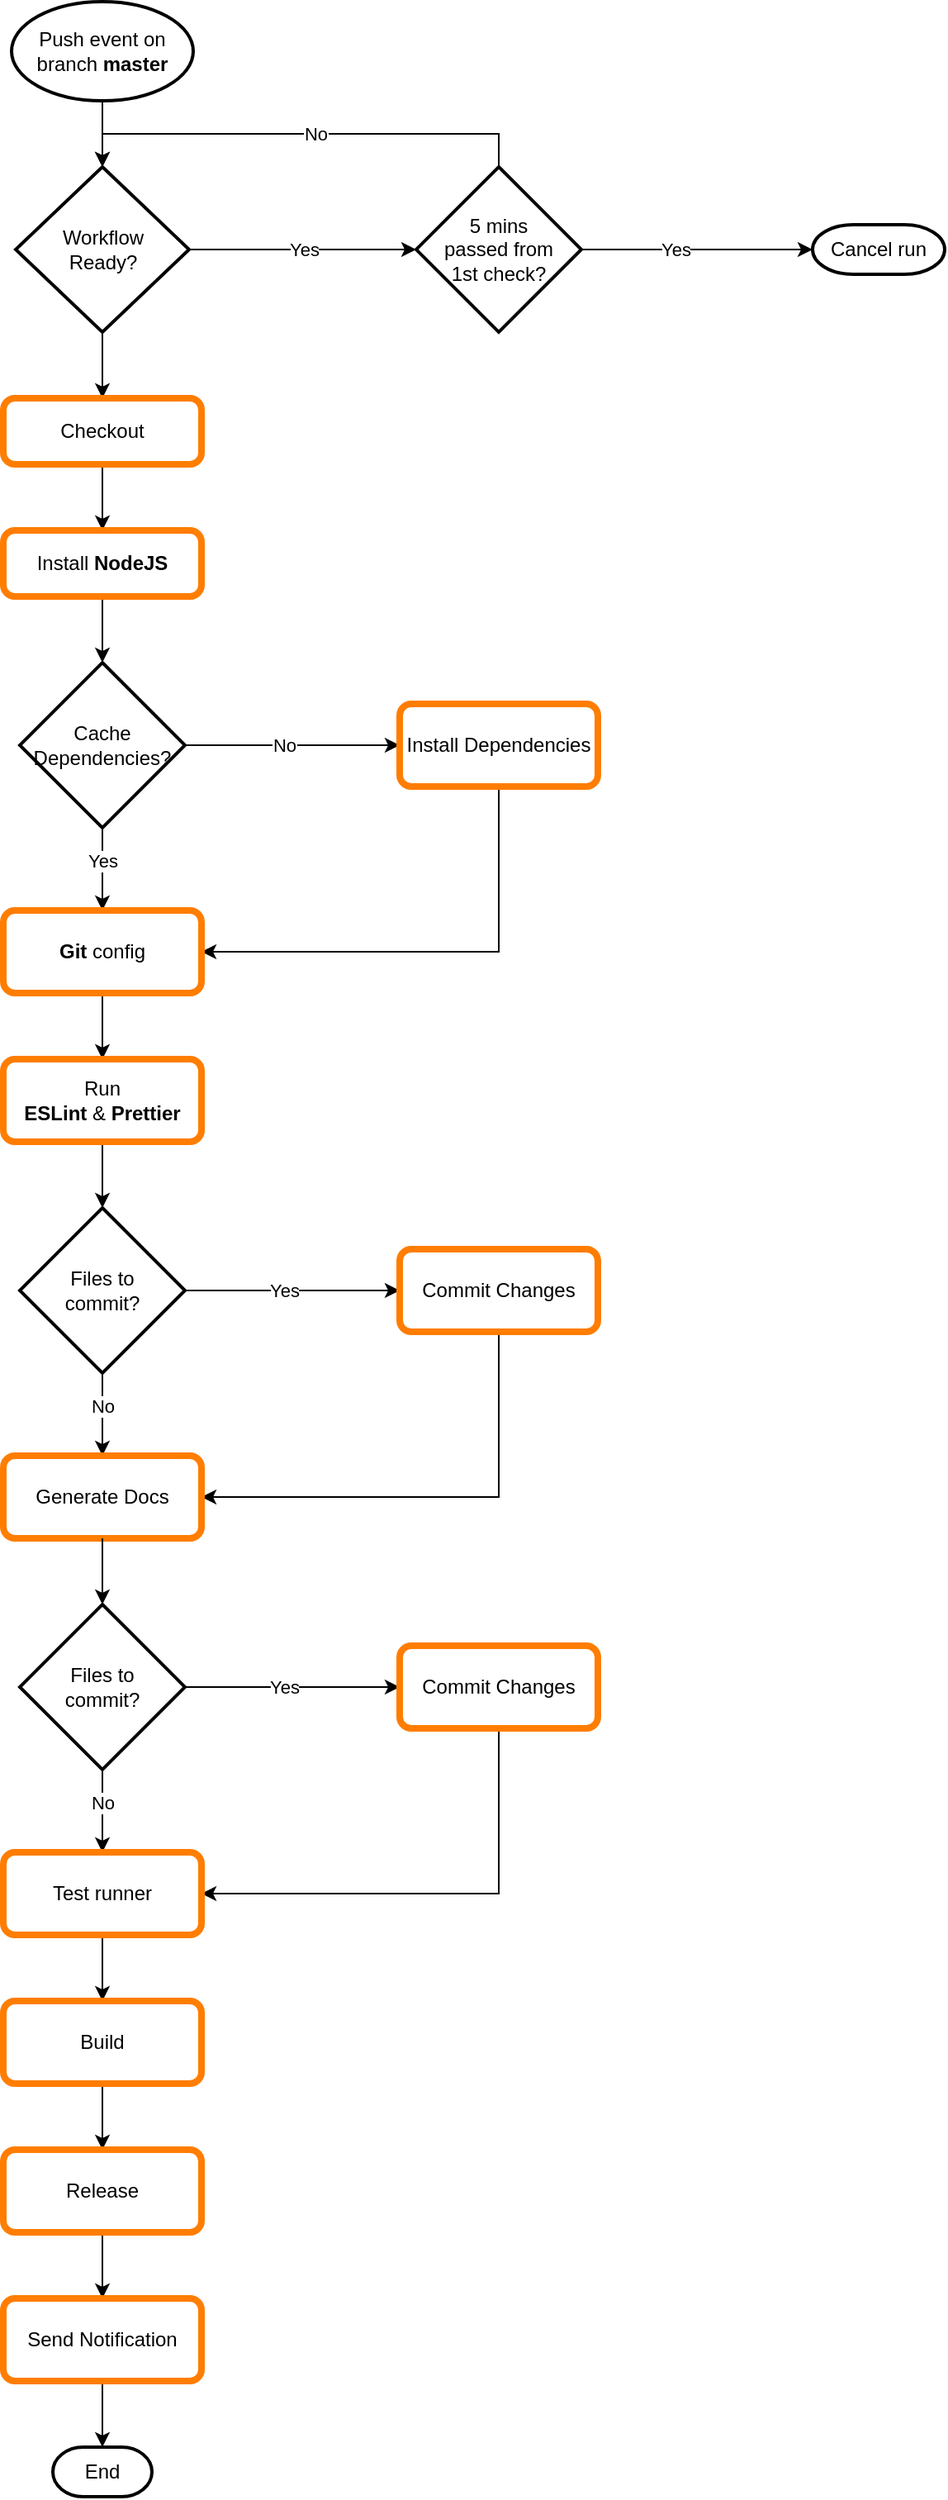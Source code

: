 <mxfile version="21.1.2" type="device">
  <diagram id="C5RBs43oDa-KdzZeNtuy" name="Page-1">
    <mxGraphModel dx="1314" dy="2037" grid="1" gridSize="10" guides="1" tooltips="1" connect="1" arrows="1" fold="1" page="1" pageScale="1" pageWidth="827" pageHeight="1169" math="0" shadow="0">
      <root>
        <mxCell id="WIyWlLk6GJQsqaUBKTNV-0" />
        <mxCell id="WIyWlLk6GJQsqaUBKTNV-1" parent="WIyWlLk6GJQsqaUBKTNV-0" />
        <mxCell id="9uluXXyxtx34aAbPC6YU-5" style="edgeStyle=orthogonalEdgeStyle;rounded=0;orthogonalLoop=1;jettySize=auto;html=1;exitX=0.5;exitY=1;exitDx=0;exitDy=0;exitPerimeter=0;" edge="1" parent="WIyWlLk6GJQsqaUBKTNV-1" source="9uluXXyxtx34aAbPC6YU-17" target="9uluXXyxtx34aAbPC6YU-4">
          <mxGeometry relative="1" as="geometry">
            <mxPoint x="200" y="60" as="sourcePoint" />
          </mxGeometry>
        </mxCell>
        <mxCell id="9uluXXyxtx34aAbPC6YU-7" style="edgeStyle=orthogonalEdgeStyle;rounded=0;orthogonalLoop=1;jettySize=auto;html=1;entryX=0;entryY=0.5;entryDx=0;entryDy=0;entryPerimeter=0;" edge="1" parent="WIyWlLk6GJQsqaUBKTNV-1" source="9uluXXyxtx34aAbPC6YU-4" target="9uluXXyxtx34aAbPC6YU-6">
          <mxGeometry relative="1" as="geometry" />
        </mxCell>
        <mxCell id="9uluXXyxtx34aAbPC6YU-8" value="Yes" style="edgeLabel;html=1;align=center;verticalAlign=middle;resizable=0;points=[];" vertex="1" connectable="0" parent="9uluXXyxtx34aAbPC6YU-7">
          <mxGeometry x="0.139" y="3" relative="1" as="geometry">
            <mxPoint x="-9" y="3" as="offset" />
          </mxGeometry>
        </mxCell>
        <mxCell id="9uluXXyxtx34aAbPC6YU-15" value="" style="edgeStyle=orthogonalEdgeStyle;rounded=0;orthogonalLoop=1;jettySize=auto;html=1;entryX=0.5;entryY=0;entryDx=0;entryDy=0;" edge="1" parent="WIyWlLk6GJQsqaUBKTNV-1" source="9uluXXyxtx34aAbPC6YU-4" target="9uluXXyxtx34aAbPC6YU-16">
          <mxGeometry relative="1" as="geometry">
            <mxPoint x="200" y="300" as="targetPoint" />
          </mxGeometry>
        </mxCell>
        <mxCell id="9uluXXyxtx34aAbPC6YU-4" value="Workflow&lt;br&gt;Ready?" style="strokeWidth=2;html=1;shape=mxgraph.flowchart.decision;whiteSpace=wrap;" vertex="1" parent="WIyWlLk6GJQsqaUBKTNV-1">
          <mxGeometry x="87.5" y="100" width="105" height="100" as="geometry" />
        </mxCell>
        <mxCell id="9uluXXyxtx34aAbPC6YU-9" style="edgeStyle=orthogonalEdgeStyle;rounded=0;orthogonalLoop=1;jettySize=auto;html=1;exitX=0.5;exitY=0;exitDx=0;exitDy=0;exitPerimeter=0;entryX=0.5;entryY=0;entryDx=0;entryDy=0;entryPerimeter=0;" edge="1" parent="WIyWlLk6GJQsqaUBKTNV-1" source="9uluXXyxtx34aAbPC6YU-6" target="9uluXXyxtx34aAbPC6YU-4">
          <mxGeometry relative="1" as="geometry">
            <Array as="points" />
          </mxGeometry>
        </mxCell>
        <mxCell id="9uluXXyxtx34aAbPC6YU-10" value="No" style="edgeLabel;html=1;align=center;verticalAlign=middle;resizable=0;points=[];" vertex="1" connectable="0" parent="9uluXXyxtx34aAbPC6YU-9">
          <mxGeometry x="-0.089" y="4" relative="1" as="geometry">
            <mxPoint x="-4" y="-4" as="offset" />
          </mxGeometry>
        </mxCell>
        <mxCell id="9uluXXyxtx34aAbPC6YU-12" style="edgeStyle=orthogonalEdgeStyle;rounded=0;orthogonalLoop=1;jettySize=auto;html=1;entryX=0;entryY=0.5;entryDx=0;entryDy=0;entryPerimeter=0;" edge="1" parent="WIyWlLk6GJQsqaUBKTNV-1" source="9uluXXyxtx34aAbPC6YU-6" target="9uluXXyxtx34aAbPC6YU-11">
          <mxGeometry relative="1" as="geometry" />
        </mxCell>
        <mxCell id="9uluXXyxtx34aAbPC6YU-13" value="Yes" style="edgeLabel;html=1;align=center;verticalAlign=middle;resizable=0;points=[];" vertex="1" connectable="0" parent="9uluXXyxtx34aAbPC6YU-12">
          <mxGeometry x="-0.291" y="1" relative="1" as="geometry">
            <mxPoint x="7" y="1" as="offset" />
          </mxGeometry>
        </mxCell>
        <mxCell id="9uluXXyxtx34aAbPC6YU-6" value="5 mins&lt;br&gt;passed from&lt;br&gt;1st check?" style="strokeWidth=2;html=1;shape=mxgraph.flowchart.decision;whiteSpace=wrap;" vertex="1" parent="WIyWlLk6GJQsqaUBKTNV-1">
          <mxGeometry x="330" y="100" width="100" height="100" as="geometry" />
        </mxCell>
        <mxCell id="9uluXXyxtx34aAbPC6YU-11" value="Cancel run" style="strokeWidth=2;html=1;shape=mxgraph.flowchart.terminator;whiteSpace=wrap;" vertex="1" parent="WIyWlLk6GJQsqaUBKTNV-1">
          <mxGeometry x="570" y="135" width="80" height="30" as="geometry" />
        </mxCell>
        <mxCell id="9uluXXyxtx34aAbPC6YU-19" style="edgeStyle=orthogonalEdgeStyle;rounded=0;orthogonalLoop=1;jettySize=auto;html=1;exitX=0.5;exitY=1;exitDx=0;exitDy=0;entryX=0.5;entryY=0;entryDx=0;entryDy=0;" edge="1" parent="WIyWlLk6GJQsqaUBKTNV-1" source="9uluXXyxtx34aAbPC6YU-16" target="9uluXXyxtx34aAbPC6YU-18">
          <mxGeometry relative="1" as="geometry" />
        </mxCell>
        <mxCell id="9uluXXyxtx34aAbPC6YU-16" value="Checkout" style="rounded=1;whiteSpace=wrap;html=1;absoluteArcSize=1;arcSize=14;strokeWidth=4;strokeColor=#ff7d00;" vertex="1" parent="WIyWlLk6GJQsqaUBKTNV-1">
          <mxGeometry x="80" y="240" width="120" height="40" as="geometry" />
        </mxCell>
        <mxCell id="9uluXXyxtx34aAbPC6YU-17" value="Push event on branch &lt;b&gt;master&lt;/b&gt;" style="strokeWidth=2;html=1;shape=mxgraph.flowchart.start_1;whiteSpace=wrap;" vertex="1" parent="WIyWlLk6GJQsqaUBKTNV-1">
          <mxGeometry x="85" width="110" height="60" as="geometry" />
        </mxCell>
        <mxCell id="9uluXXyxtx34aAbPC6YU-21" style="edgeStyle=orthogonalEdgeStyle;rounded=0;orthogonalLoop=1;jettySize=auto;html=1;exitX=0.5;exitY=1;exitDx=0;exitDy=0;" edge="1" parent="WIyWlLk6GJQsqaUBKTNV-1" source="9uluXXyxtx34aAbPC6YU-18" target="9uluXXyxtx34aAbPC6YU-22">
          <mxGeometry relative="1" as="geometry">
            <mxPoint x="140" y="400" as="targetPoint" />
          </mxGeometry>
        </mxCell>
        <mxCell id="9uluXXyxtx34aAbPC6YU-18" value="Install &lt;b&gt;NodeJS&lt;/b&gt;" style="rounded=1;whiteSpace=wrap;html=1;absoluteArcSize=1;arcSize=14;strokeWidth=4;strokeColor=#ff7d00;" vertex="1" parent="WIyWlLk6GJQsqaUBKTNV-1">
          <mxGeometry x="80" y="320" width="120" height="40" as="geometry" />
        </mxCell>
        <mxCell id="9uluXXyxtx34aAbPC6YU-26" style="edgeStyle=orthogonalEdgeStyle;rounded=0;orthogonalLoop=1;jettySize=auto;html=1;exitX=1;exitY=0.5;exitDx=0;exitDy=0;exitPerimeter=0;entryX=0;entryY=0.5;entryDx=0;entryDy=0;" edge="1" parent="WIyWlLk6GJQsqaUBKTNV-1" source="9uluXXyxtx34aAbPC6YU-22" target="9uluXXyxtx34aAbPC6YU-25">
          <mxGeometry relative="1" as="geometry" />
        </mxCell>
        <mxCell id="9uluXXyxtx34aAbPC6YU-27" value="No" style="edgeLabel;html=1;align=center;verticalAlign=middle;resizable=0;points=[];" vertex="1" connectable="0" parent="9uluXXyxtx34aAbPC6YU-26">
          <mxGeometry x="-0.139" relative="1" as="geometry">
            <mxPoint x="4" as="offset" />
          </mxGeometry>
        </mxCell>
        <mxCell id="9uluXXyxtx34aAbPC6YU-29" style="edgeStyle=orthogonalEdgeStyle;rounded=0;orthogonalLoop=1;jettySize=auto;html=1;entryX=0.5;entryY=0;entryDx=0;entryDy=0;" edge="1" parent="WIyWlLk6GJQsqaUBKTNV-1" source="9uluXXyxtx34aAbPC6YU-22" target="9uluXXyxtx34aAbPC6YU-28">
          <mxGeometry relative="1" as="geometry" />
        </mxCell>
        <mxCell id="9uluXXyxtx34aAbPC6YU-30" value="Yes" style="edgeLabel;html=1;align=center;verticalAlign=middle;resizable=0;points=[];" vertex="1" connectable="0" parent="9uluXXyxtx34aAbPC6YU-29">
          <mxGeometry x="0.04" relative="1" as="geometry">
            <mxPoint y="-6" as="offset" />
          </mxGeometry>
        </mxCell>
        <mxCell id="9uluXXyxtx34aAbPC6YU-22" value="Cache&lt;br&gt;Dependencies?" style="strokeWidth=2;html=1;shape=mxgraph.flowchart.decision;whiteSpace=wrap;" vertex="1" parent="WIyWlLk6GJQsqaUBKTNV-1">
          <mxGeometry x="90" y="400" width="100" height="100" as="geometry" />
        </mxCell>
        <mxCell id="9uluXXyxtx34aAbPC6YU-31" style="edgeStyle=orthogonalEdgeStyle;rounded=0;orthogonalLoop=1;jettySize=auto;html=1;exitX=0.5;exitY=1;exitDx=0;exitDy=0;entryX=1;entryY=0.5;entryDx=0;entryDy=0;" edge="1" parent="WIyWlLk6GJQsqaUBKTNV-1" source="9uluXXyxtx34aAbPC6YU-25" target="9uluXXyxtx34aAbPC6YU-28">
          <mxGeometry relative="1" as="geometry" />
        </mxCell>
        <mxCell id="9uluXXyxtx34aAbPC6YU-25" value="Install Dependencies" style="rounded=1;whiteSpace=wrap;html=1;absoluteArcSize=1;arcSize=14;strokeWidth=4;strokeColor=#ff7d00;" vertex="1" parent="WIyWlLk6GJQsqaUBKTNV-1">
          <mxGeometry x="320" y="425" width="120" height="50" as="geometry" />
        </mxCell>
        <mxCell id="9uluXXyxtx34aAbPC6YU-33" style="edgeStyle=orthogonalEdgeStyle;rounded=0;orthogonalLoop=1;jettySize=auto;html=1;exitX=0.5;exitY=1;exitDx=0;exitDy=0;entryX=0.5;entryY=0;entryDx=0;entryDy=0;" edge="1" parent="WIyWlLk6GJQsqaUBKTNV-1" source="9uluXXyxtx34aAbPC6YU-28" target="9uluXXyxtx34aAbPC6YU-32">
          <mxGeometry relative="1" as="geometry" />
        </mxCell>
        <mxCell id="9uluXXyxtx34aAbPC6YU-28" value="&lt;b&gt;Git &lt;/b&gt;config" style="rounded=1;whiteSpace=wrap;html=1;absoluteArcSize=1;arcSize=14;strokeWidth=4;strokeColor=#ff7d00;" vertex="1" parent="WIyWlLk6GJQsqaUBKTNV-1">
          <mxGeometry x="80" y="550" width="120" height="50" as="geometry" />
        </mxCell>
        <mxCell id="9uluXXyxtx34aAbPC6YU-35" style="edgeStyle=orthogonalEdgeStyle;rounded=0;orthogonalLoop=1;jettySize=auto;html=1;exitX=0.5;exitY=1;exitDx=0;exitDy=0;entryX=0.5;entryY=0;entryDx=0;entryDy=0;entryPerimeter=0;" edge="1" parent="WIyWlLk6GJQsqaUBKTNV-1" source="9uluXXyxtx34aAbPC6YU-32" target="9uluXXyxtx34aAbPC6YU-34">
          <mxGeometry relative="1" as="geometry" />
        </mxCell>
        <mxCell id="9uluXXyxtx34aAbPC6YU-32" value="Run &lt;br&gt;&lt;b&gt;ESLint &lt;/b&gt;&amp;amp;&lt;b&gt; Prettier&lt;/b&gt;" style="rounded=1;whiteSpace=wrap;html=1;absoluteArcSize=1;arcSize=14;strokeWidth=4;strokeColor=#ff7d00;" vertex="1" parent="WIyWlLk6GJQsqaUBKTNV-1">
          <mxGeometry x="80" y="640" width="120" height="50" as="geometry" />
        </mxCell>
        <mxCell id="9uluXXyxtx34aAbPC6YU-37" style="edgeStyle=orthogonalEdgeStyle;rounded=0;orthogonalLoop=1;jettySize=auto;html=1;exitX=1;exitY=0.5;exitDx=0;exitDy=0;exitPerimeter=0;entryX=0;entryY=0.5;entryDx=0;entryDy=0;" edge="1" parent="WIyWlLk6GJQsqaUBKTNV-1" source="9uluXXyxtx34aAbPC6YU-34" target="9uluXXyxtx34aAbPC6YU-36">
          <mxGeometry relative="1" as="geometry" />
        </mxCell>
        <mxCell id="9uluXXyxtx34aAbPC6YU-38" value="Yes" style="edgeLabel;html=1;align=center;verticalAlign=middle;resizable=0;points=[];" vertex="1" connectable="0" parent="9uluXXyxtx34aAbPC6YU-37">
          <mxGeometry x="0.2" y="1" relative="1" as="geometry">
            <mxPoint x="-18" y="1" as="offset" />
          </mxGeometry>
        </mxCell>
        <mxCell id="9uluXXyxtx34aAbPC6YU-40" style="edgeStyle=orthogonalEdgeStyle;rounded=0;orthogonalLoop=1;jettySize=auto;html=1;exitX=0.5;exitY=1;exitDx=0;exitDy=0;exitPerimeter=0;entryX=0.5;entryY=0;entryDx=0;entryDy=0;" edge="1" parent="WIyWlLk6GJQsqaUBKTNV-1" source="9uluXXyxtx34aAbPC6YU-34" target="9uluXXyxtx34aAbPC6YU-39">
          <mxGeometry relative="1" as="geometry" />
        </mxCell>
        <mxCell id="9uluXXyxtx34aAbPC6YU-42" value="No" style="edgeLabel;html=1;align=center;verticalAlign=middle;resizable=0;points=[];" vertex="1" connectable="0" parent="9uluXXyxtx34aAbPC6YU-40">
          <mxGeometry x="-0.54" y="-4" relative="1" as="geometry">
            <mxPoint x="4" y="8" as="offset" />
          </mxGeometry>
        </mxCell>
        <mxCell id="9uluXXyxtx34aAbPC6YU-34" value="Files to&lt;br&gt;commit?" style="strokeWidth=2;html=1;shape=mxgraph.flowchart.decision;whiteSpace=wrap;" vertex="1" parent="WIyWlLk6GJQsqaUBKTNV-1">
          <mxGeometry x="90" y="730" width="100" height="100" as="geometry" />
        </mxCell>
        <mxCell id="9uluXXyxtx34aAbPC6YU-41" style="edgeStyle=orthogonalEdgeStyle;rounded=0;orthogonalLoop=1;jettySize=auto;html=1;exitX=0.5;exitY=1;exitDx=0;exitDy=0;entryX=1;entryY=0.5;entryDx=0;entryDy=0;" edge="1" parent="WIyWlLk6GJQsqaUBKTNV-1" source="9uluXXyxtx34aAbPC6YU-36" target="9uluXXyxtx34aAbPC6YU-39">
          <mxGeometry relative="1" as="geometry" />
        </mxCell>
        <mxCell id="9uluXXyxtx34aAbPC6YU-36" value="Commit Changes" style="rounded=1;whiteSpace=wrap;html=1;absoluteArcSize=1;arcSize=14;strokeWidth=4;strokeColor=#ff7d00;" vertex="1" parent="WIyWlLk6GJQsqaUBKTNV-1">
          <mxGeometry x="320" y="755" width="120" height="50" as="geometry" />
        </mxCell>
        <mxCell id="9uluXXyxtx34aAbPC6YU-39" value="Generate Docs" style="rounded=1;whiteSpace=wrap;html=1;absoluteArcSize=1;arcSize=14;strokeWidth=4;strokeColor=#ff7d00;" vertex="1" parent="WIyWlLk6GJQsqaUBKTNV-1">
          <mxGeometry x="80" y="880" width="120" height="50" as="geometry" />
        </mxCell>
        <mxCell id="9uluXXyxtx34aAbPC6YU-43" style="edgeStyle=orthogonalEdgeStyle;rounded=0;orthogonalLoop=1;jettySize=auto;html=1;entryX=0.5;entryY=0;entryDx=0;entryDy=0;entryPerimeter=0;exitX=0.5;exitY=1;exitDx=0;exitDy=0;" edge="1" parent="WIyWlLk6GJQsqaUBKTNV-1" target="9uluXXyxtx34aAbPC6YU-48" source="9uluXXyxtx34aAbPC6YU-39">
          <mxGeometry relative="1" as="geometry">
            <mxPoint x="260" y="970" as="sourcePoint" />
          </mxGeometry>
        </mxCell>
        <mxCell id="9uluXXyxtx34aAbPC6YU-44" style="edgeStyle=orthogonalEdgeStyle;rounded=0;orthogonalLoop=1;jettySize=auto;html=1;exitX=1;exitY=0.5;exitDx=0;exitDy=0;exitPerimeter=0;entryX=0;entryY=0.5;entryDx=0;entryDy=0;" edge="1" parent="WIyWlLk6GJQsqaUBKTNV-1" source="9uluXXyxtx34aAbPC6YU-48" target="9uluXXyxtx34aAbPC6YU-50">
          <mxGeometry relative="1" as="geometry" />
        </mxCell>
        <mxCell id="9uluXXyxtx34aAbPC6YU-45" value="Yes" style="edgeLabel;html=1;align=center;verticalAlign=middle;resizable=0;points=[];" vertex="1" connectable="0" parent="9uluXXyxtx34aAbPC6YU-44">
          <mxGeometry x="0.2" y="1" relative="1" as="geometry">
            <mxPoint x="-18" y="1" as="offset" />
          </mxGeometry>
        </mxCell>
        <mxCell id="9uluXXyxtx34aAbPC6YU-46" style="edgeStyle=orthogonalEdgeStyle;rounded=0;orthogonalLoop=1;jettySize=auto;html=1;exitX=0.5;exitY=1;exitDx=0;exitDy=0;exitPerimeter=0;entryX=0.5;entryY=0;entryDx=0;entryDy=0;" edge="1" parent="WIyWlLk6GJQsqaUBKTNV-1" source="9uluXXyxtx34aAbPC6YU-48" target="9uluXXyxtx34aAbPC6YU-51">
          <mxGeometry relative="1" as="geometry" />
        </mxCell>
        <mxCell id="9uluXXyxtx34aAbPC6YU-47" value="No" style="edgeLabel;html=1;align=center;verticalAlign=middle;resizable=0;points=[];" vertex="1" connectable="0" parent="9uluXXyxtx34aAbPC6YU-46">
          <mxGeometry x="-0.54" y="-4" relative="1" as="geometry">
            <mxPoint x="4" y="8" as="offset" />
          </mxGeometry>
        </mxCell>
        <mxCell id="9uluXXyxtx34aAbPC6YU-48" value="Files to&lt;br&gt;commit?" style="strokeWidth=2;html=1;shape=mxgraph.flowchart.decision;whiteSpace=wrap;" vertex="1" parent="WIyWlLk6GJQsqaUBKTNV-1">
          <mxGeometry x="90" y="970" width="100" height="100" as="geometry" />
        </mxCell>
        <mxCell id="9uluXXyxtx34aAbPC6YU-49" style="edgeStyle=orthogonalEdgeStyle;rounded=0;orthogonalLoop=1;jettySize=auto;html=1;exitX=0.5;exitY=1;exitDx=0;exitDy=0;entryX=1;entryY=0.5;entryDx=0;entryDy=0;" edge="1" parent="WIyWlLk6GJQsqaUBKTNV-1" source="9uluXXyxtx34aAbPC6YU-50" target="9uluXXyxtx34aAbPC6YU-51">
          <mxGeometry relative="1" as="geometry" />
        </mxCell>
        <mxCell id="9uluXXyxtx34aAbPC6YU-50" value="Commit Changes" style="rounded=1;whiteSpace=wrap;html=1;absoluteArcSize=1;arcSize=14;strokeWidth=4;strokeColor=#ff7d00;" vertex="1" parent="WIyWlLk6GJQsqaUBKTNV-1">
          <mxGeometry x="320" y="995" width="120" height="50" as="geometry" />
        </mxCell>
        <mxCell id="9uluXXyxtx34aAbPC6YU-55" style="edgeStyle=orthogonalEdgeStyle;rounded=0;orthogonalLoop=1;jettySize=auto;html=1;exitX=0.5;exitY=1;exitDx=0;exitDy=0;entryX=0.5;entryY=0;entryDx=0;entryDy=0;" edge="1" parent="WIyWlLk6GJQsqaUBKTNV-1" source="9uluXXyxtx34aAbPC6YU-51" target="9uluXXyxtx34aAbPC6YU-52">
          <mxGeometry relative="1" as="geometry" />
        </mxCell>
        <mxCell id="9uluXXyxtx34aAbPC6YU-51" value="Test runner" style="rounded=1;whiteSpace=wrap;html=1;absoluteArcSize=1;arcSize=14;strokeWidth=4;strokeColor=#ff7d00;" vertex="1" parent="WIyWlLk6GJQsqaUBKTNV-1">
          <mxGeometry x="80" y="1120" width="120" height="50" as="geometry" />
        </mxCell>
        <mxCell id="9uluXXyxtx34aAbPC6YU-56" style="edgeStyle=orthogonalEdgeStyle;rounded=0;orthogonalLoop=1;jettySize=auto;html=1;exitX=0.5;exitY=1;exitDx=0;exitDy=0;entryX=0.5;entryY=0;entryDx=0;entryDy=0;" edge="1" parent="WIyWlLk6GJQsqaUBKTNV-1" source="9uluXXyxtx34aAbPC6YU-52" target="9uluXXyxtx34aAbPC6YU-53">
          <mxGeometry relative="1" as="geometry" />
        </mxCell>
        <mxCell id="9uluXXyxtx34aAbPC6YU-52" value="Build" style="rounded=1;whiteSpace=wrap;html=1;absoluteArcSize=1;arcSize=14;strokeWidth=4;strokeColor=#ff7d00;" vertex="1" parent="WIyWlLk6GJQsqaUBKTNV-1">
          <mxGeometry x="80" y="1210" width="120" height="50" as="geometry" />
        </mxCell>
        <mxCell id="9uluXXyxtx34aAbPC6YU-57" style="edgeStyle=orthogonalEdgeStyle;rounded=0;orthogonalLoop=1;jettySize=auto;html=1;exitX=0.5;exitY=1;exitDx=0;exitDy=0;entryX=0.5;entryY=0;entryDx=0;entryDy=0;" edge="1" parent="WIyWlLk6GJQsqaUBKTNV-1" source="9uluXXyxtx34aAbPC6YU-53" target="9uluXXyxtx34aAbPC6YU-54">
          <mxGeometry relative="1" as="geometry" />
        </mxCell>
        <mxCell id="9uluXXyxtx34aAbPC6YU-53" value="Release" style="rounded=1;whiteSpace=wrap;html=1;absoluteArcSize=1;arcSize=14;strokeWidth=4;strokeColor=#ff7d00;" vertex="1" parent="WIyWlLk6GJQsqaUBKTNV-1">
          <mxGeometry x="80" y="1300" width="120" height="50" as="geometry" />
        </mxCell>
        <mxCell id="9uluXXyxtx34aAbPC6YU-60" style="edgeStyle=orthogonalEdgeStyle;rounded=0;orthogonalLoop=1;jettySize=auto;html=1;exitX=0.5;exitY=1;exitDx=0;exitDy=0;entryX=0.5;entryY=0;entryDx=0;entryDy=0;entryPerimeter=0;" edge="1" parent="WIyWlLk6GJQsqaUBKTNV-1" source="9uluXXyxtx34aAbPC6YU-54" target="9uluXXyxtx34aAbPC6YU-59">
          <mxGeometry relative="1" as="geometry" />
        </mxCell>
        <mxCell id="9uluXXyxtx34aAbPC6YU-54" value="Send Notification" style="rounded=1;whiteSpace=wrap;html=1;absoluteArcSize=1;arcSize=14;strokeWidth=4;strokeColor=#ff7d00;" vertex="1" parent="WIyWlLk6GJQsqaUBKTNV-1">
          <mxGeometry x="80" y="1390" width="120" height="50" as="geometry" />
        </mxCell>
        <mxCell id="9uluXXyxtx34aAbPC6YU-59" value="End" style="strokeWidth=2;html=1;shape=mxgraph.flowchart.terminator;whiteSpace=wrap;" vertex="1" parent="WIyWlLk6GJQsqaUBKTNV-1">
          <mxGeometry x="110" y="1480" width="60" height="30" as="geometry" />
        </mxCell>
      </root>
    </mxGraphModel>
  </diagram>
</mxfile>
